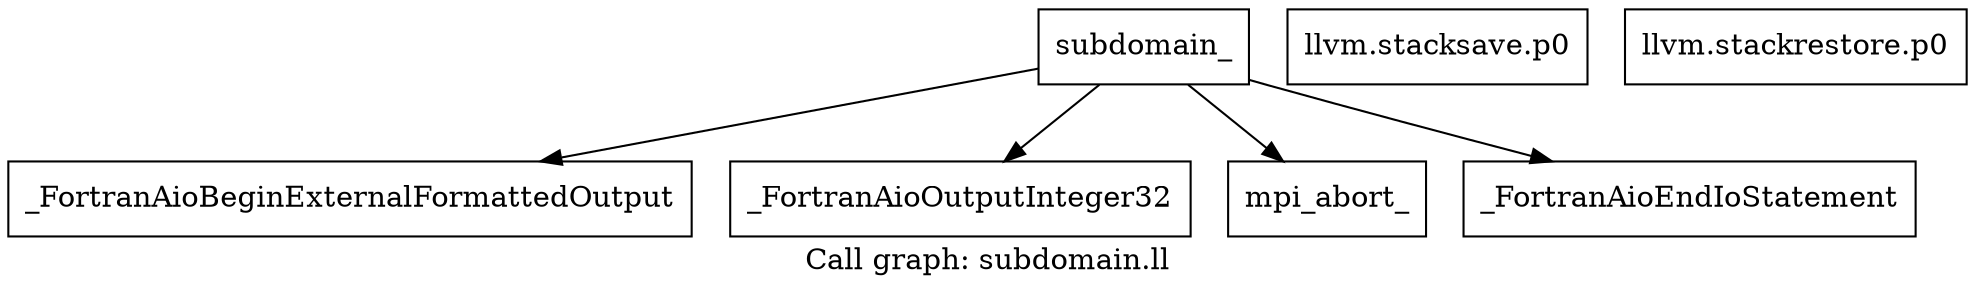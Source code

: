digraph "Call graph: subdomain.ll" {
	label="Call graph: subdomain.ll";

	Node0x562b9f145c60 [shape=record,label="{subdomain_}"];
	Node0x562b9f145c60 -> Node0x562b9f145d10;
	Node0x562b9f145c60 -> Node0x562b9f1461d0;
	Node0x562b9f145c60 -> Node0x562b9f146420;
	Node0x562b9f145c60 -> Node0x562b9f146250;
	Node0x562b9f145d10 [shape=record,label="{_FortranAioBeginExternalFormattedOutput}"];
	Node0x562b9f1461d0 [shape=record,label="{_FortranAioOutputInteger32}"];
	Node0x562b9f146250 [shape=record,label="{_FortranAioEndIoStatement}"];
	Node0x562b9f146420 [shape=record,label="{mpi_abort_}"];
	Node0x562b9f146790 [shape=record,label="{llvm.stacksave.p0}"];
	Node0x562b9f146810 [shape=record,label="{llvm.stackrestore.p0}"];
}
